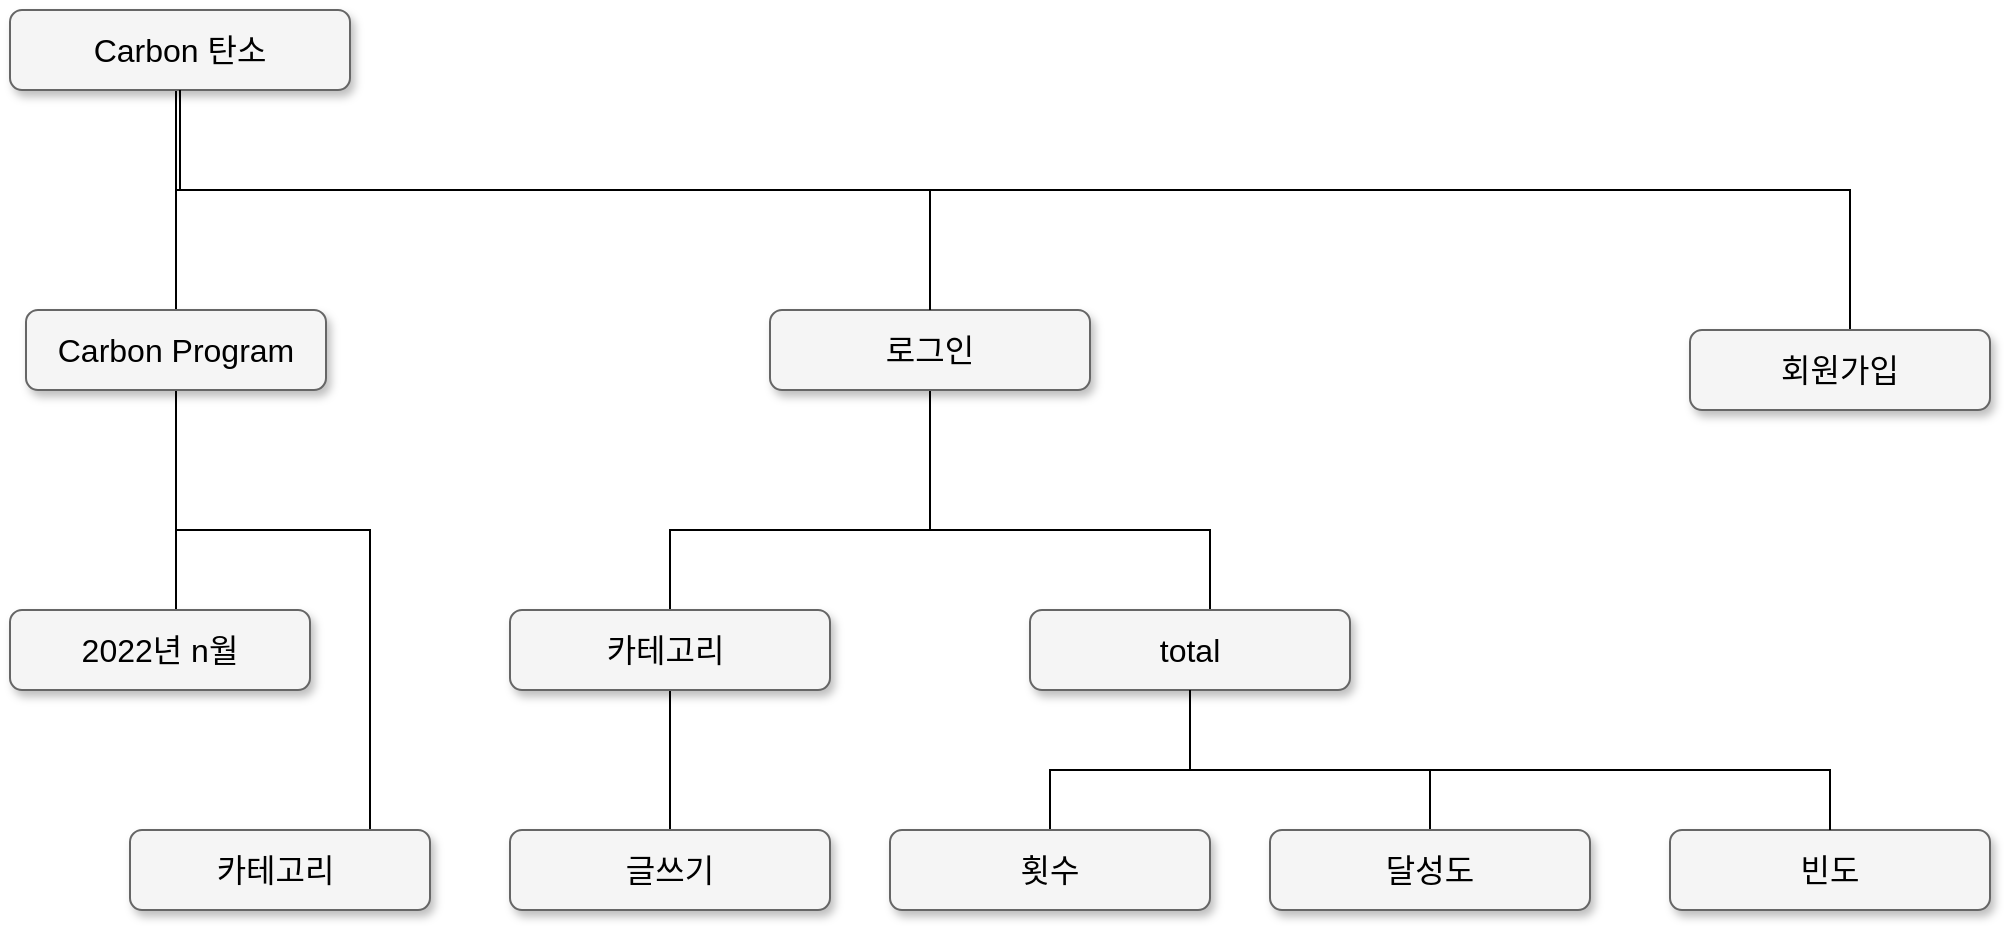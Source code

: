 <mxfile version="17.4.3" type="github"><diagram name="Page-1" id="b98fa263-6416-c6ec-5b7d-78bf54ef71d0"><mxGraphModel dx="1248" dy="928" grid="1" gridSize="10" guides="1" tooltips="1" connect="1" arrows="1" fold="1" page="1" pageScale="1.5" pageWidth="1169" pageHeight="826" background="none" math="0" shadow="0"><root><mxCell id="0" style=";html=1;"/><mxCell id="1" style=";html=1;" parent="0"/><mxCell id="B8FMj3AXMsBgJ-Ci2NT_-17" style="edgeStyle=orthogonalEdgeStyle;rounded=0;orthogonalLoop=1;jettySize=auto;html=1;endArrow=none;endFill=0;" parent="1" source="303ed1de8c2c98b4-3" target="B8FMj3AXMsBgJ-Ci2NT_-11" edge="1"><mxGeometry relative="1" as="geometry"><Array as="points"><mxPoint x="543" y="140"/><mxPoint x="543" y="140"/></Array></mxGeometry></mxCell><mxCell id="B8FMj3AXMsBgJ-Ci2NT_-18" style="edgeStyle=orthogonalEdgeStyle;rounded=0;orthogonalLoop=1;jettySize=auto;html=1;endArrow=none;endFill=0;" parent="1" source="303ed1de8c2c98b4-3" target="B8FMj3AXMsBgJ-Ci2NT_-7" edge="1"><mxGeometry relative="1" as="geometry"><Array as="points"><mxPoint x="543" y="130"/><mxPoint x="1380" y="130"/></Array></mxGeometry></mxCell><mxCell id="303ed1de8c2c98b4-3" value="Carbon 탄소" style="whiteSpace=wrap;html=1;rounded=1;shadow=1;strokeWidth=1;fontSize=16;align=center;fillColor=#f5f5f5;strokeColor=#666666;" parent="1" vertex="1"><mxGeometry x="460" y="40" width="170" height="40" as="geometry"/></mxCell><mxCell id="B8FMj3AXMsBgJ-Ci2NT_-35" value="" style="edgeStyle=orthogonalEdgeStyle;rounded=0;orthogonalLoop=1;jettySize=auto;html=1;endArrow=none;endFill=0;" parent="1" source="303ed1de8c2c98b4-4" target="B8FMj3AXMsBgJ-Ci2NT_-34" edge="1"><mxGeometry relative="1" as="geometry"><Array as="points"><mxPoint x="920" y="300"/><mxPoint x="790" y="300"/></Array></mxGeometry></mxCell><mxCell id="B8FMj3AXMsBgJ-Ci2NT_-37" value="" style="edgeStyle=orthogonalEdgeStyle;rounded=0;orthogonalLoop=1;jettySize=auto;html=1;endArrow=none;endFill=0;" parent="1" source="303ed1de8c2c98b4-4" target="B8FMj3AXMsBgJ-Ci2NT_-36" edge="1"><mxGeometry relative="1" as="geometry"><Array as="points"><mxPoint x="920" y="300"/><mxPoint x="1060" y="300"/></Array></mxGeometry></mxCell><mxCell id="303ed1de8c2c98b4-4" value="로그인" style="whiteSpace=wrap;html=1;rounded=1;shadow=1;strokeWidth=1;fontSize=16;align=center;fillColor=#f5f5f5;strokeColor=#666666;" parent="1" vertex="1"><mxGeometry x="840" y="190" width="160" height="40" as="geometry"/></mxCell><mxCell id="303ed1de8c2c98b4-79" style="html=1;startSize=6;endFill=0;endSize=6;strokeWidth=1;fontSize=16;rounded=0;endArrow=none;edgeStyle=orthogonalEdgeStyle;" parent="1" source="303ed1de8c2c98b4-3" target="303ed1de8c2c98b4-4" edge="1"><mxGeometry relative="1" as="geometry"><mxPoint x="933" y="220" as="targetPoint"/><Array as="points"><mxPoint x="545" y="130"/><mxPoint x="920" y="130"/></Array></mxGeometry></mxCell><mxCell id="B8FMj3AXMsBgJ-Ci2NT_-7" value="회원가입" style="whiteSpace=wrap;html=1;rounded=1;shadow=1;strokeWidth=1;fontSize=16;align=center;fillColor=#f5f5f5;strokeColor=#666666;" parent="1" vertex="1"><mxGeometry x="1300" y="200" width="150" height="40" as="geometry"/></mxCell><mxCell id="B8FMj3AXMsBgJ-Ci2NT_-23" value="" style="edgeStyle=orthogonalEdgeStyle;rounded=0;orthogonalLoop=1;jettySize=auto;html=1;endArrow=none;endFill=0;" parent="1" source="B8FMj3AXMsBgJ-Ci2NT_-11" target="B8FMj3AXMsBgJ-Ci2NT_-22" edge="1"><mxGeometry relative="1" as="geometry"><Array as="points"><mxPoint x="543" y="300"/><mxPoint x="640" y="300"/></Array></mxGeometry></mxCell><mxCell id="B8FMj3AXMsBgJ-Ci2NT_-25" value="" style="edgeStyle=orthogonalEdgeStyle;rounded=0;orthogonalLoop=1;jettySize=auto;html=1;endArrow=none;endFill=0;" parent="1" source="B8FMj3AXMsBgJ-Ci2NT_-11" target="B8FMj3AXMsBgJ-Ci2NT_-24" edge="1"><mxGeometry relative="1" as="geometry"><Array as="points"><mxPoint x="543" y="350"/><mxPoint x="543" y="350"/></Array></mxGeometry></mxCell><mxCell id="B8FMj3AXMsBgJ-Ci2NT_-11" value="Carbon Program" style="whiteSpace=wrap;html=1;rounded=1;shadow=1;strokeWidth=1;fontSize=16;align=center;fillColor=#f5f5f5;strokeColor=#666666;" parent="1" vertex="1"><mxGeometry x="468" y="190" width="150" height="40" as="geometry"/></mxCell><mxCell id="B8FMj3AXMsBgJ-Ci2NT_-22" value="카테고리&amp;nbsp;" style="whiteSpace=wrap;html=1;rounded=1;shadow=1;strokeWidth=1;fontSize=16;align=center;fillColor=#f5f5f5;strokeColor=#666666;" parent="1" vertex="1"><mxGeometry x="520" y="450" width="150" height="40" as="geometry"/></mxCell><mxCell id="B8FMj3AXMsBgJ-Ci2NT_-24" value="2022년 n월" style="whiteSpace=wrap;html=1;rounded=1;shadow=1;strokeWidth=1;fontSize=16;align=center;fillColor=#f5f5f5;strokeColor=#666666;" parent="1" vertex="1"><mxGeometry x="460" y="340" width="150" height="40" as="geometry"/></mxCell><mxCell id="B8FMj3AXMsBgJ-Ci2NT_-41" value="" style="edgeStyle=orthogonalEdgeStyle;rounded=0;orthogonalLoop=1;jettySize=auto;html=1;endArrow=none;endFill=0;" parent="1" source="B8FMj3AXMsBgJ-Ci2NT_-34" target="B8FMj3AXMsBgJ-Ci2NT_-40" edge="1"><mxGeometry relative="1" as="geometry"><Array as="points"><mxPoint x="790" y="430"/><mxPoint x="790" y="430"/></Array></mxGeometry></mxCell><mxCell id="B8FMj3AXMsBgJ-Ci2NT_-34" value="카테고리&amp;nbsp;" style="whiteSpace=wrap;html=1;rounded=1;shadow=1;strokeWidth=1;fontSize=16;align=center;fillColor=#f5f5f5;strokeColor=#666666;" parent="1" vertex="1"><mxGeometry x="710" y="340" width="160" height="40" as="geometry"/></mxCell><mxCell id="B8FMj3AXMsBgJ-Ci2NT_-43" value="" style="edgeStyle=orthogonalEdgeStyle;rounded=0;orthogonalLoop=1;jettySize=auto;html=1;endArrow=none;endFill=0;" parent="1" source="B8FMj3AXMsBgJ-Ci2NT_-36" target="B8FMj3AXMsBgJ-Ci2NT_-42" edge="1"><mxGeometry relative="1" as="geometry"><Array as="points"><mxPoint x="1050" y="420"/><mxPoint x="980" y="420"/></Array></mxGeometry></mxCell><mxCell id="B8FMj3AXMsBgJ-Ci2NT_-47" value="" style="edgeStyle=orthogonalEdgeStyle;rounded=0;orthogonalLoop=1;jettySize=auto;html=1;endArrow=none;endFill=0;" parent="1" source="B8FMj3AXMsBgJ-Ci2NT_-36" target="B8FMj3AXMsBgJ-Ci2NT_-46" edge="1"><mxGeometry relative="1" as="geometry"><Array as="points"><mxPoint x="1050" y="420"/><mxPoint x="1370" y="420"/></Array></mxGeometry></mxCell><mxCell id="B8FMj3AXMsBgJ-Ci2NT_-49" style="edgeStyle=orthogonalEdgeStyle;rounded=0;orthogonalLoop=1;jettySize=auto;html=1;endArrow=none;endFill=0;" parent="1" source="B8FMj3AXMsBgJ-Ci2NT_-36" target="B8FMj3AXMsBgJ-Ci2NT_-44" edge="1"><mxGeometry relative="1" as="geometry"><Array as="points"><mxPoint x="1050" y="420"/><mxPoint x="1170" y="420"/></Array></mxGeometry></mxCell><mxCell id="B8FMj3AXMsBgJ-Ci2NT_-36" value="total" style="whiteSpace=wrap;html=1;rounded=1;shadow=1;strokeWidth=1;fontSize=16;align=center;fillColor=#f5f5f5;strokeColor=#666666;" parent="1" vertex="1"><mxGeometry x="970" y="340" width="160" height="40" as="geometry"/></mxCell><mxCell id="B8FMj3AXMsBgJ-Ci2NT_-40" value="글쓰기" style="whiteSpace=wrap;html=1;rounded=1;shadow=1;strokeWidth=1;fontSize=16;align=center;fillColor=#f5f5f5;strokeColor=#666666;" parent="1" vertex="1"><mxGeometry x="710" y="450" width="160" height="40" as="geometry"/></mxCell><mxCell id="B8FMj3AXMsBgJ-Ci2NT_-42" value="횟수" style="whiteSpace=wrap;html=1;rounded=1;shadow=1;strokeWidth=1;fontSize=16;align=center;fillColor=#f5f5f5;strokeColor=#666666;" parent="1" vertex="1"><mxGeometry x="900" y="450" width="160" height="40" as="geometry"/></mxCell><mxCell id="B8FMj3AXMsBgJ-Ci2NT_-44" value="달성도" style="whiteSpace=wrap;html=1;rounded=1;shadow=1;strokeWidth=1;fontSize=16;align=center;fillColor=#f5f5f5;strokeColor=#666666;" parent="1" vertex="1"><mxGeometry x="1090" y="450" width="160" height="40" as="geometry"/></mxCell><mxCell id="B8FMj3AXMsBgJ-Ci2NT_-46" value="빈도" style="whiteSpace=wrap;html=1;rounded=1;shadow=1;strokeWidth=1;fontSize=16;align=center;fillColor=#f5f5f5;strokeColor=#666666;" parent="1" vertex="1"><mxGeometry x="1290" y="450" width="160" height="40" as="geometry"/></mxCell><mxCell id="B8FMj3AXMsBgJ-Ci2NT_-48" value="" style="edgeStyle=orthogonalEdgeStyle;rounded=0;orthogonalLoop=1;jettySize=auto;html=1;endArrow=none;endFill=0;" parent="1" source="B8FMj3AXMsBgJ-Ci2NT_-36" target="B8FMj3AXMsBgJ-Ci2NT_-46" edge="1"><mxGeometry relative="1" as="geometry"><mxPoint x="1104" y="380" as="sourcePoint"/><mxPoint x="1320" y="470" as="targetPoint"/><Array as="points"><mxPoint x="1050" y="420"/><mxPoint x="1370" y="420"/></Array></mxGeometry></mxCell></root></mxGraphModel></diagram></mxfile>